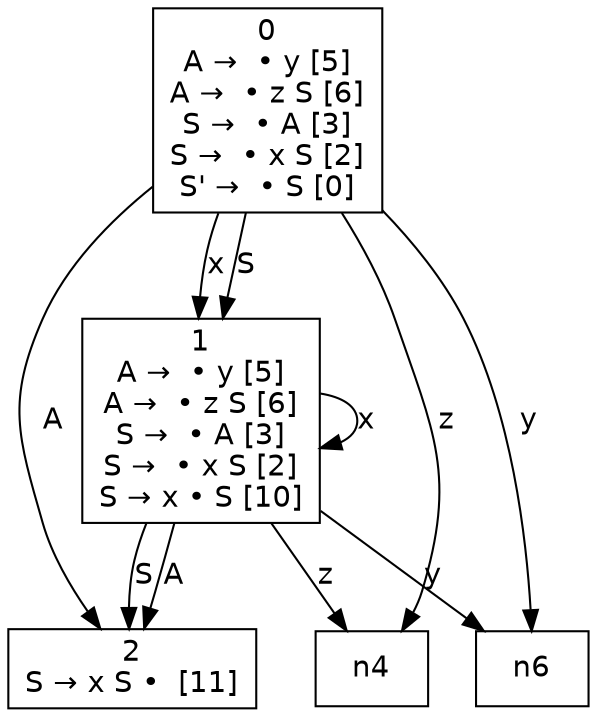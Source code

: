 digraph d{
node [fontname=Helvetica,shape=box];
edge [fontname=Helvetica];
n0 [label=<0<br />A →  • y [5]<br />A →  • z S [6]<br />S →  • A [3]<br />S →  • x S [2]<br />S' →  • S [0]>];
n1 [label=<1<br />A →  • y [5]<br />A →  • z S [6]<br />S →  • A [3]<br />S →  • x S [2]<br />S → x • S [10]>];
n2 [label=<2<br />S → x S •  [11]>];
n0 -> n1 [label="S"];
n0 -> n1 [label="x"];
n0 -> n2 [label="A"];
n0 -> n6 [label="y"];
n0 -> n4 [label="z"];
n1 -> n2 [label="S"];
n1 -> n1 [label="x"];
n1 -> n2 [label="A"];
n1 -> n6 [label="y"];
n1 -> n4 [label="z"];
}